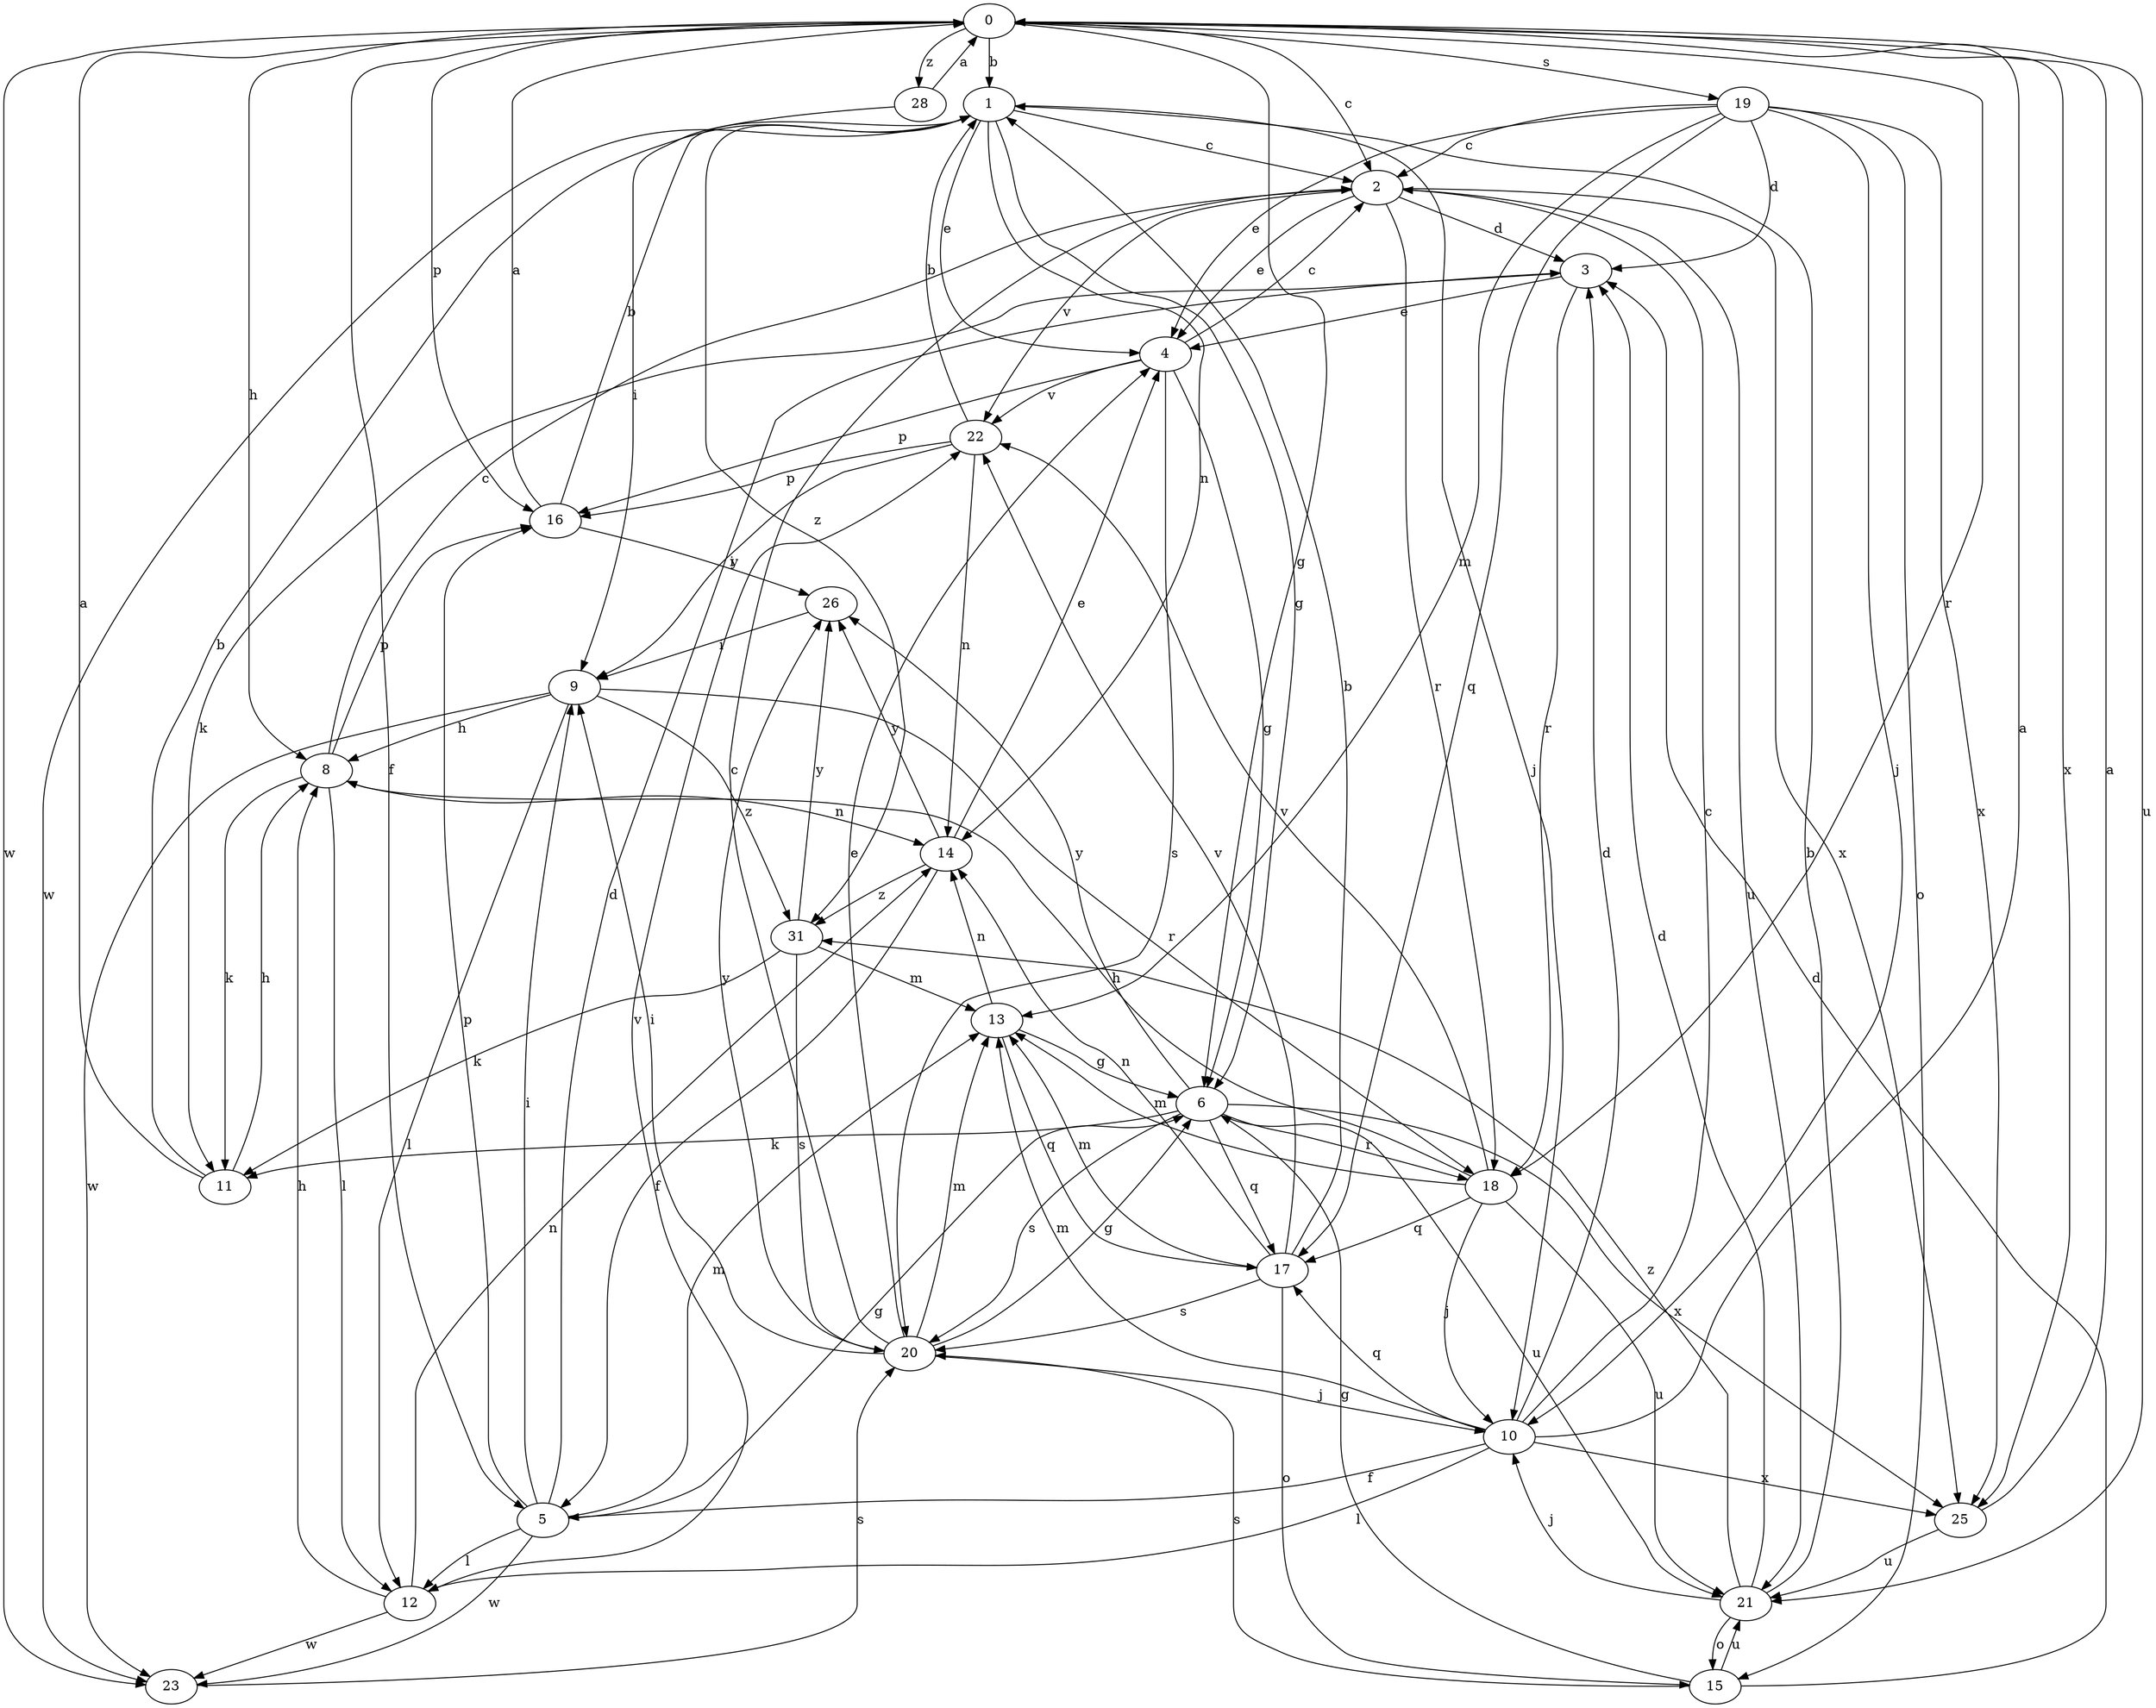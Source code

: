 strict digraph  {
0;
1;
2;
3;
4;
5;
6;
8;
9;
10;
11;
12;
13;
14;
15;
16;
17;
18;
19;
20;
21;
22;
23;
25;
26;
28;
31;
0 -> 1  [label=b];
0 -> 2  [label=c];
0 -> 5  [label=f];
0 -> 6  [label=g];
0 -> 8  [label=h];
0 -> 16  [label=p];
0 -> 18  [label=r];
0 -> 19  [label=s];
0 -> 21  [label=u];
0 -> 23  [label=w];
0 -> 25  [label=x];
0 -> 28  [label=z];
1 -> 2  [label=c];
1 -> 4  [label=e];
1 -> 6  [label=g];
1 -> 10  [label=j];
1 -> 14  [label=n];
1 -> 23  [label=w];
1 -> 31  [label=z];
2 -> 3  [label=d];
2 -> 4  [label=e];
2 -> 18  [label=r];
2 -> 21  [label=u];
2 -> 22  [label=v];
2 -> 25  [label=x];
3 -> 4  [label=e];
3 -> 11  [label=k];
3 -> 18  [label=r];
4 -> 2  [label=c];
4 -> 6  [label=g];
4 -> 16  [label=p];
4 -> 20  [label=s];
4 -> 22  [label=v];
5 -> 3  [label=d];
5 -> 6  [label=g];
5 -> 9  [label=i];
5 -> 12  [label=l];
5 -> 13  [label=m];
5 -> 16  [label=p];
5 -> 23  [label=w];
6 -> 11  [label=k];
6 -> 17  [label=q];
6 -> 18  [label=r];
6 -> 20  [label=s];
6 -> 21  [label=u];
6 -> 25  [label=x];
6 -> 26  [label=y];
8 -> 2  [label=c];
8 -> 11  [label=k];
8 -> 12  [label=l];
8 -> 14  [label=n];
8 -> 16  [label=p];
9 -> 8  [label=h];
9 -> 12  [label=l];
9 -> 18  [label=r];
9 -> 23  [label=w];
9 -> 31  [label=z];
10 -> 0  [label=a];
10 -> 2  [label=c];
10 -> 3  [label=d];
10 -> 5  [label=f];
10 -> 12  [label=l];
10 -> 13  [label=m];
10 -> 17  [label=q];
10 -> 25  [label=x];
11 -> 0  [label=a];
11 -> 1  [label=b];
11 -> 8  [label=h];
12 -> 8  [label=h];
12 -> 14  [label=n];
12 -> 22  [label=v];
12 -> 23  [label=w];
13 -> 6  [label=g];
13 -> 14  [label=n];
13 -> 17  [label=q];
14 -> 4  [label=e];
14 -> 5  [label=f];
14 -> 26  [label=y];
14 -> 31  [label=z];
15 -> 3  [label=d];
15 -> 6  [label=g];
15 -> 20  [label=s];
15 -> 21  [label=u];
16 -> 0  [label=a];
16 -> 1  [label=b];
16 -> 26  [label=y];
17 -> 1  [label=b];
17 -> 13  [label=m];
17 -> 14  [label=n];
17 -> 15  [label=o];
17 -> 20  [label=s];
17 -> 22  [label=v];
18 -> 8  [label=h];
18 -> 10  [label=j];
18 -> 13  [label=m];
18 -> 17  [label=q];
18 -> 21  [label=u];
18 -> 22  [label=v];
19 -> 2  [label=c];
19 -> 3  [label=d];
19 -> 4  [label=e];
19 -> 10  [label=j];
19 -> 13  [label=m];
19 -> 15  [label=o];
19 -> 17  [label=q];
19 -> 25  [label=x];
20 -> 2  [label=c];
20 -> 4  [label=e];
20 -> 6  [label=g];
20 -> 9  [label=i];
20 -> 10  [label=j];
20 -> 13  [label=m];
20 -> 26  [label=y];
21 -> 1  [label=b];
21 -> 3  [label=d];
21 -> 10  [label=j];
21 -> 15  [label=o];
21 -> 31  [label=z];
22 -> 1  [label=b];
22 -> 9  [label=i];
22 -> 14  [label=n];
22 -> 16  [label=p];
23 -> 20  [label=s];
25 -> 0  [label=a];
25 -> 21  [label=u];
26 -> 9  [label=i];
28 -> 0  [label=a];
28 -> 9  [label=i];
31 -> 11  [label=k];
31 -> 13  [label=m];
31 -> 20  [label=s];
31 -> 26  [label=y];
}
